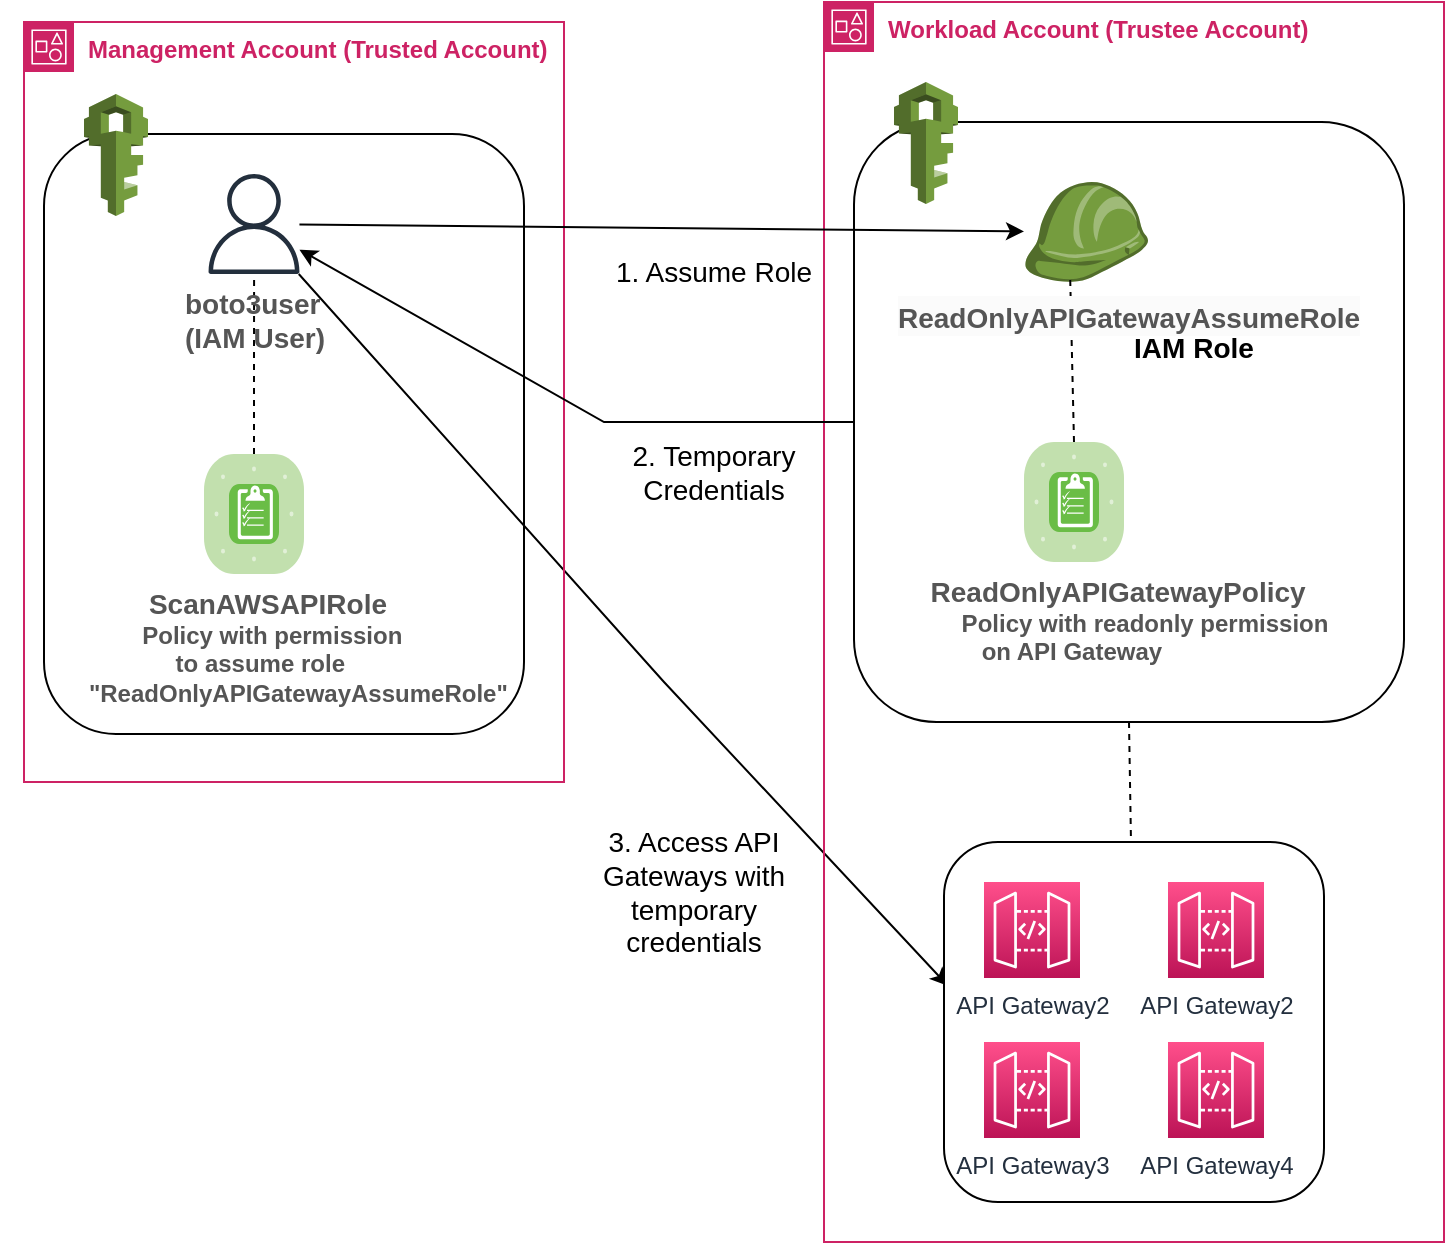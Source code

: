 <mxfile version="20.8.23" type="device"><diagram name="Page-1" id="1FKitVc7hDhfgKb6muav"><mxGraphModel dx="1194" dy="701" grid="1" gridSize="10" guides="1" tooltips="1" connect="1" arrows="1" fold="1" page="1" pageScale="1" pageWidth="850" pageHeight="1100" math="0" shadow="0"><root><mxCell id="0"/><mxCell id="1" parent="0"/><mxCell id="A_z9VARxKDM1FZtWNhyu-4" value="" style="rounded=1;whiteSpace=wrap;html=1;" vertex="1" parent="1"><mxGeometry x="100" y="226" width="240" height="300" as="geometry"/></mxCell><mxCell id="A_z9VARxKDM1FZtWNhyu-19" style="edgeStyle=orthogonalEdgeStyle;rounded=0;orthogonalLoop=1;jettySize=auto;html=1;fontSize=14;dashed=1;endArrow=none;endFill=0;" edge="1" parent="1" source="A_z9VARxKDM1FZtWNhyu-2" target="A_z9VARxKDM1FZtWNhyu-6"><mxGeometry relative="1" as="geometry"/></mxCell><mxCell id="A_z9VARxKDM1FZtWNhyu-2" value="&lt;div style=&quot;text-align: start;&quot;&gt;&lt;font style=&quot;&quot; face=&quot;Fira Sans, sans-serif&quot; color=&quot;#555555&quot;&gt;&lt;b style=&quot;&quot;&gt;&amp;nbsp; &amp;nbsp; &amp;nbsp; &amp;nbsp; &amp;nbsp; &amp;nbsp; &amp;nbsp; &amp;nbsp; &amp;nbsp; &amp;nbsp; &amp;nbsp;&amp;nbsp;&lt;font style=&quot;font-size: 14px;&quot;&gt;ScanAWSAPIRole&lt;/font&gt;&lt;br&gt;&amp;nbsp; &amp;nbsp; &amp;nbsp; &amp;nbsp; &amp;nbsp; &amp;nbsp; &amp;nbsp; &amp;nbsp; &amp;nbsp; &amp;nbsp; &amp;nbsp;Policy with permission &lt;br&gt;&amp;nbsp; &amp;nbsp; &amp;nbsp; &amp;nbsp; &amp;nbsp; &amp;nbsp; &amp;nbsp; &amp;nbsp; &amp;nbsp; &amp;nbsp; &amp;nbsp; &amp;nbsp; &amp;nbsp; to assume role&amp;nbsp;&lt;/b&gt;&lt;/font&gt;&lt;/div&gt;&lt;div style=&quot;text-align: start;&quot;&gt;&lt;span style=&quot;background-color: initial;&quot;&gt;&lt;font style=&quot;font-size: 12px;&quot; face=&quot;Fira Sans, sans-serif&quot; color=&quot;#555555&quot;&gt;&lt;b&gt;&amp;nbsp; &amp;nbsp; &amp;nbsp; &amp;nbsp; &amp;nbsp; &amp;nbsp; &amp;nbsp;&quot;ReadOnlyAPIGatewayAssumeRole&quot;&lt;/b&gt;&lt;/font&gt;&lt;/span&gt;&lt;/div&gt;&lt;div style=&quot;text-align: start;&quot;&gt;&lt;br&gt;&lt;/div&gt;" style="verticalLabelPosition=bottom;sketch=0;html=1;fillColor=#6ABD46;strokeColor=#ffffff;verticalAlign=top;align=center;points=[[0.085,0.085,0],[0.915,0.085,0],[0.915,0.915,0],[0.085,0.915,0],[0.25,0,0],[0.5,0,0],[0.75,0,0],[1,0.25,0],[1,0.5,0],[1,0.75,0],[0.75,1,0],[0.5,1,0],[0.25,1,0],[0,0.75,0],[0,0.5,0],[0,0.25,0]];pointerEvents=1;shape=mxgraph.cisco_safe.compositeIcon;bgIcon=mxgraph.cisco_safe.architecture.generic_appliance;resIcon=mxgraph.cisco_safe.architecture.policy;" vertex="1" parent="1"><mxGeometry x="180" y="386" width="50" height="60" as="geometry"/></mxCell><mxCell id="A_z9VARxKDM1FZtWNhyu-33" style="edgeStyle=none;rounded=0;orthogonalLoop=1;jettySize=auto;html=1;entryX=0.011;entryY=0.4;entryDx=0;entryDy=0;entryPerimeter=0;fontSize=14;endArrow=classic;endFill=1;" edge="1" parent="1" source="A_z9VARxKDM1FZtWNhyu-6" target="A_z9VARxKDM1FZtWNhyu-25"><mxGeometry relative="1" as="geometry"><Array as="points"><mxPoint x="410" y="500"/></Array></mxGeometry></mxCell><mxCell id="A_z9VARxKDM1FZtWNhyu-6" value="&lt;div style=&quot;text-align: start;&quot;&gt;&lt;font style=&quot;font-size: 14px;&quot; face=&quot;Fira Sans, sans-serif&quot; color=&quot;#555555&quot;&gt;&lt;b style=&quot;&quot;&gt;boto3user&lt;br&gt;(IAM User)&lt;/b&gt;&lt;/font&gt;&lt;/div&gt;" style="sketch=0;outlineConnect=0;fontColor=#232F3E;gradientColor=none;fillColor=#232F3D;strokeColor=none;dashed=0;verticalLabelPosition=bottom;verticalAlign=top;align=center;html=1;fontSize=12;fontStyle=0;aspect=fixed;pointerEvents=1;shape=mxgraph.aws4.user;" vertex="1" parent="1"><mxGeometry x="180" y="246" width="50" height="50" as="geometry"/></mxCell><mxCell id="A_z9VARxKDM1FZtWNhyu-3" value="" style="outlineConnect=0;dashed=0;verticalLabelPosition=bottom;verticalAlign=top;align=center;html=1;shape=mxgraph.aws3.iam;fillColor=#759C3E;gradientColor=none;" vertex="1" parent="1"><mxGeometry x="120" y="206" width="32" height="61" as="geometry"/></mxCell><mxCell id="A_z9VARxKDM1FZtWNhyu-11" value="&lt;b&gt;Management Account (Trusted Account)&lt;/b&gt;" style="points=[[0,0],[0.25,0],[0.5,0],[0.75,0],[1,0],[1,0.25],[1,0.5],[1,0.75],[1,1],[0.75,1],[0.5,1],[0.25,1],[0,1],[0,0.75],[0,0.5],[0,0.25]];outlineConnect=0;gradientColor=none;html=1;whiteSpace=wrap;fontSize=12;fontStyle=0;container=1;pointerEvents=0;collapsible=0;recursiveResize=0;shape=mxgraph.aws4.group;grIcon=mxgraph.aws4.group_account;strokeColor=#CD2264;fillColor=none;verticalAlign=top;align=left;spacingLeft=30;fontColor=#CD2264;dashed=0;" vertex="1" parent="1"><mxGeometry x="90" y="170" width="270" height="380" as="geometry"/></mxCell><mxCell id="A_z9VARxKDM1FZtWNhyu-12" value="Workload Account (Trustee Account)" style="points=[[0,0],[0.25,0],[0.5,0],[0.75,0],[1,0],[1,0.25],[1,0.5],[1,0.75],[1,1],[0.75,1],[0.5,1],[0.25,1],[0,1],[0,0.75],[0,0.5],[0,0.25]];outlineConnect=0;gradientColor=none;html=1;whiteSpace=wrap;fontSize=12;fontStyle=1;container=1;pointerEvents=0;collapsible=0;recursiveResize=0;shape=mxgraph.aws4.group;grIcon=mxgraph.aws4.group_account;strokeColor=#CD2264;fillColor=none;verticalAlign=top;align=left;spacingLeft=30;fontColor=#CD2264;dashed=0;" vertex="1" parent="1"><mxGeometry x="490" y="160" width="310" height="620" as="geometry"/></mxCell><mxCell id="A_z9VARxKDM1FZtWNhyu-13" value="" style="rounded=1;whiteSpace=wrap;html=1;" vertex="1" parent="A_z9VARxKDM1FZtWNhyu-12"><mxGeometry x="15" y="60" width="275" height="300" as="geometry"/></mxCell><mxCell id="A_z9VARxKDM1FZtWNhyu-26" style="edgeStyle=none;rounded=0;orthogonalLoop=1;jettySize=auto;html=1;fontSize=14;exitX=0.5;exitY=1;exitDx=0;exitDy=0;dashed=1;endArrow=none;endFill=0;" edge="1" parent="A_z9VARxKDM1FZtWNhyu-12" source="A_z9VARxKDM1FZtWNhyu-13" target="A_z9VARxKDM1FZtWNhyu-25"><mxGeometry relative="1" as="geometry"/></mxCell><mxCell id="A_z9VARxKDM1FZtWNhyu-14" value="" style="outlineConnect=0;dashed=0;verticalLabelPosition=bottom;verticalAlign=top;align=center;html=1;shape=mxgraph.aws3.iam;fillColor=#759C3E;gradientColor=none;" vertex="1" parent="A_z9VARxKDM1FZtWNhyu-12"><mxGeometry x="35" y="40" width="32" height="61" as="geometry"/></mxCell><mxCell id="A_z9VARxKDM1FZtWNhyu-16" value="" style="outlineConnect=0;dashed=0;verticalLabelPosition=bottom;verticalAlign=top;align=center;html=1;shape=mxgraph.aws3.role;fillColor=#759C3E;gradientColor=none;fontSize=18;" vertex="1" parent="A_z9VARxKDM1FZtWNhyu-12"><mxGeometry x="100" y="90" width="62" height="50" as="geometry"/></mxCell><mxCell id="A_z9VARxKDM1FZtWNhyu-27" style="edgeStyle=none;rounded=0;orthogonalLoop=1;jettySize=auto;html=1;exitX=0.5;exitY=0;exitDx=0;exitDy=0;exitPerimeter=0;entryX=0.383;entryY=-0.04;entryDx=0;entryDy=0;entryPerimeter=0;fontSize=14;dashed=1;endArrow=none;endFill=0;" edge="1" parent="A_z9VARxKDM1FZtWNhyu-12" source="A_z9VARxKDM1FZtWNhyu-17" target="A_z9VARxKDM1FZtWNhyu-18"><mxGeometry relative="1" as="geometry"/></mxCell><mxCell id="A_z9VARxKDM1FZtWNhyu-17" value="&lt;div style=&quot;text-align: start;&quot;&gt;&lt;font style=&quot;&quot; face=&quot;Fira Sans, sans-serif&quot; color=&quot;#555555&quot;&gt;&lt;b style=&quot;&quot;&gt;&lt;font style=&quot;font-size: 14px;&quot;&gt;&amp;nbsp; &amp;nbsp; &amp;nbsp; &amp;nbsp; &amp;nbsp; &amp;nbsp; &amp;nbsp; &lt;font style=&quot;&quot;&gt;Re&lt;/font&gt;&lt;font style=&quot;&quot;&gt;adOnlyAPIGatewayPolicy&lt;/font&gt;&lt;br&gt;&lt;/font&gt;&amp;nbsp; &amp;nbsp; &amp;nbsp; &amp;nbsp; &amp;nbsp; &amp;nbsp; &amp;nbsp; &amp;nbsp; &amp;nbsp; &amp;nbsp; &amp;nbsp;Policy with readonly permission &lt;br&gt;&lt;span style=&quot;white-space: pre;&quot;&gt;&#9;&lt;/span&gt;&lt;span style=&quot;white-space: pre;&quot;&gt;&#9;&lt;/span&gt;&lt;span style=&quot;white-space: pre;&quot;&gt;&#9;&lt;/span&gt;on API Gateway&lt;br&gt;&amp;nbsp; &amp;nbsp; &amp;nbsp; &amp;nbsp; &amp;nbsp; &amp;nbsp; &amp;nbsp; &amp;nbsp; &amp;nbsp; &amp;nbsp; &amp;nbsp; &amp;nbsp; &amp;nbsp;&lt;/b&gt;&lt;/font&gt;&lt;/div&gt;&lt;div style=&quot;text-align: start;&quot;&gt;&lt;br&gt;&lt;/div&gt;" style="verticalLabelPosition=bottom;sketch=0;html=1;fillColor=#6ABD46;strokeColor=#ffffff;verticalAlign=top;align=center;points=[[0.085,0.085,0],[0.915,0.085,0],[0.915,0.915,0],[0.085,0.915,0],[0.25,0,0],[0.5,0,0],[0.75,0,0],[1,0.25,0],[1,0.5,0],[1,0.75,0],[0.75,1,0],[0.5,1,0],[0.25,1,0],[0,0.75,0],[0,0.5,0],[0,0.25,0]];pointerEvents=1;shape=mxgraph.cisco_safe.compositeIcon;bgIcon=mxgraph.cisco_safe.architecture.generic_appliance;resIcon=mxgraph.cisco_safe.architecture.policy;" vertex="1" parent="A_z9VARxKDM1FZtWNhyu-12"><mxGeometry x="100" y="220" width="50" height="60" as="geometry"/></mxCell><mxCell id="A_z9VARxKDM1FZtWNhyu-18" value="&lt;b style=&quot;border-color: var(--border-color); color: rgb(85, 85, 85); font-family: &amp;quot;Fira Sans&amp;quot;, sans-serif; font-style: normal; font-variant-ligatures: normal; font-variant-caps: normal; letter-spacing: normal; orphans: 2; text-align: start; text-indent: 0px; text-transform: none; widows: 2; word-spacing: 0px; -webkit-text-stroke-width: 0px; background-color: rgb(251, 251, 251); text-decoration-thickness: initial; text-decoration-style: initial; text-decoration-color: initial;&quot;&gt;&lt;font style=&quot;font-size: 14px;&quot;&gt;ReadOnlyAPIGatewayAssumeRole&lt;/font&gt;&lt;/b&gt;" style="text;whiteSpace=wrap;html=1;fontSize=18;" vertex="1" parent="A_z9VARxKDM1FZtWNhyu-12"><mxGeometry x="35" y="140" width="230" height="50" as="geometry"/></mxCell><mxCell id="A_z9VARxKDM1FZtWNhyu-25" value="" style="rounded=1;whiteSpace=wrap;html=1;fontSize=14;" vertex="1" parent="A_z9VARxKDM1FZtWNhyu-12"><mxGeometry x="60" y="420" width="190" height="180" as="geometry"/></mxCell><mxCell id="A_z9VARxKDM1FZtWNhyu-21" value="API Gateway2" style="sketch=0;points=[[0,0,0],[0.25,0,0],[0.5,0,0],[0.75,0,0],[1,0,0],[0,1,0],[0.25,1,0],[0.5,1,0],[0.75,1,0],[1,1,0],[0,0.25,0],[0,0.5,0],[0,0.75,0],[1,0.25,0],[1,0.5,0],[1,0.75,0]];outlineConnect=0;fontColor=#232F3E;gradientColor=#FF4F8B;gradientDirection=north;fillColor=#BC1356;strokeColor=#ffffff;dashed=0;verticalLabelPosition=bottom;verticalAlign=top;align=center;html=1;fontSize=12;fontStyle=0;aspect=fixed;shape=mxgraph.aws4.resourceIcon;resIcon=mxgraph.aws4.api_gateway;" vertex="1" parent="A_z9VARxKDM1FZtWNhyu-12"><mxGeometry x="80" y="440" width="48" height="48" as="geometry"/></mxCell><mxCell id="A_z9VARxKDM1FZtWNhyu-22" value="API Gateway2" style="sketch=0;points=[[0,0,0],[0.25,0,0],[0.5,0,0],[0.75,0,0],[1,0,0],[0,1,0],[0.25,1,0],[0.5,1,0],[0.75,1,0],[1,1,0],[0,0.25,0],[0,0.5,0],[0,0.75,0],[1,0.25,0],[1,0.5,0],[1,0.75,0]];outlineConnect=0;fontColor=#232F3E;gradientColor=#FF4F8B;gradientDirection=north;fillColor=#BC1356;strokeColor=#ffffff;dashed=0;verticalLabelPosition=bottom;verticalAlign=top;align=center;html=1;fontSize=12;fontStyle=0;aspect=fixed;shape=mxgraph.aws4.resourceIcon;resIcon=mxgraph.aws4.api_gateway;" vertex="1" parent="A_z9VARxKDM1FZtWNhyu-12"><mxGeometry x="172" y="440" width="48" height="48" as="geometry"/></mxCell><mxCell id="A_z9VARxKDM1FZtWNhyu-23" value="API Gateway3" style="sketch=0;points=[[0,0,0],[0.25,0,0],[0.5,0,0],[0.75,0,0],[1,0,0],[0,1,0],[0.25,1,0],[0.5,1,0],[0.75,1,0],[1,1,0],[0,0.25,0],[0,0.5,0],[0,0.75,0],[1,0.25,0],[1,0.5,0],[1,0.75,0]];outlineConnect=0;fontColor=#232F3E;gradientColor=#FF4F8B;gradientDirection=north;fillColor=#BC1356;strokeColor=#ffffff;dashed=0;verticalLabelPosition=bottom;verticalAlign=top;align=center;html=1;fontSize=12;fontStyle=0;aspect=fixed;shape=mxgraph.aws4.resourceIcon;resIcon=mxgraph.aws4.api_gateway;" vertex="1" parent="A_z9VARxKDM1FZtWNhyu-12"><mxGeometry x="80" y="520" width="48" height="48" as="geometry"/></mxCell><mxCell id="A_z9VARxKDM1FZtWNhyu-24" value="API Gateway4" style="sketch=0;points=[[0,0,0],[0.25,0,0],[0.5,0,0],[0.75,0,0],[1,0,0],[0,1,0],[0.25,1,0],[0.5,1,0],[0.75,1,0],[1,1,0],[0,0.25,0],[0,0.5,0],[0,0.75,0],[1,0.25,0],[1,0.5,0],[1,0.75,0]];outlineConnect=0;fontColor=#232F3E;gradientColor=#FF4F8B;gradientDirection=north;fillColor=#BC1356;strokeColor=#ffffff;dashed=0;verticalLabelPosition=bottom;verticalAlign=top;align=center;html=1;fontSize=12;fontStyle=0;aspect=fixed;shape=mxgraph.aws4.resourceIcon;resIcon=mxgraph.aws4.api_gateway;" vertex="1" parent="A_z9VARxKDM1FZtWNhyu-12"><mxGeometry x="172" y="520" width="48" height="48" as="geometry"/></mxCell><mxCell id="A_z9VARxKDM1FZtWNhyu-28" value="&lt;b&gt;IAM Role&lt;/b&gt;" style="text;strokeColor=none;align=center;fillColor=none;html=1;verticalAlign=middle;whiteSpace=wrap;rounded=0;fontSize=14;" vertex="1" parent="A_z9VARxKDM1FZtWNhyu-12"><mxGeometry x="140" y="158" width="90" height="30" as="geometry"/></mxCell><mxCell id="A_z9VARxKDM1FZtWNhyu-29" style="edgeStyle=none;rounded=0;orthogonalLoop=1;jettySize=auto;html=1;fontSize=14;" edge="1" parent="1" source="A_z9VARxKDM1FZtWNhyu-6" target="A_z9VARxKDM1FZtWNhyu-16"><mxGeometry relative="1" as="geometry"/></mxCell><mxCell id="A_z9VARxKDM1FZtWNhyu-30" value="1. Assume Role" style="text;strokeColor=none;align=center;fillColor=none;html=1;verticalAlign=middle;whiteSpace=wrap;rounded=0;fontSize=14;" vertex="1" parent="1"><mxGeometry x="380" y="280" width="110" height="30" as="geometry"/></mxCell><mxCell id="A_z9VARxKDM1FZtWNhyu-31" style="edgeStyle=none;rounded=0;orthogonalLoop=1;jettySize=auto;html=1;fontSize=14;" edge="1" parent="1" source="A_z9VARxKDM1FZtWNhyu-13" target="A_z9VARxKDM1FZtWNhyu-6"><mxGeometry relative="1" as="geometry"><Array as="points"><mxPoint x="380" y="370"/></Array></mxGeometry></mxCell><mxCell id="A_z9VARxKDM1FZtWNhyu-32" value="2. Temporary Credentials" style="text;strokeColor=none;align=center;fillColor=none;html=1;verticalAlign=middle;whiteSpace=wrap;rounded=0;fontSize=14;" vertex="1" parent="1"><mxGeometry x="380" y="380" width="110" height="30" as="geometry"/></mxCell><mxCell id="A_z9VARxKDM1FZtWNhyu-34" value="3. Access API Gateways with temporary credentials" style="text;strokeColor=none;align=center;fillColor=none;html=1;verticalAlign=middle;whiteSpace=wrap;rounded=0;fontSize=14;" vertex="1" parent="1"><mxGeometry x="370" y="590" width="110" height="30" as="geometry"/></mxCell></root></mxGraphModel></diagram></mxfile>